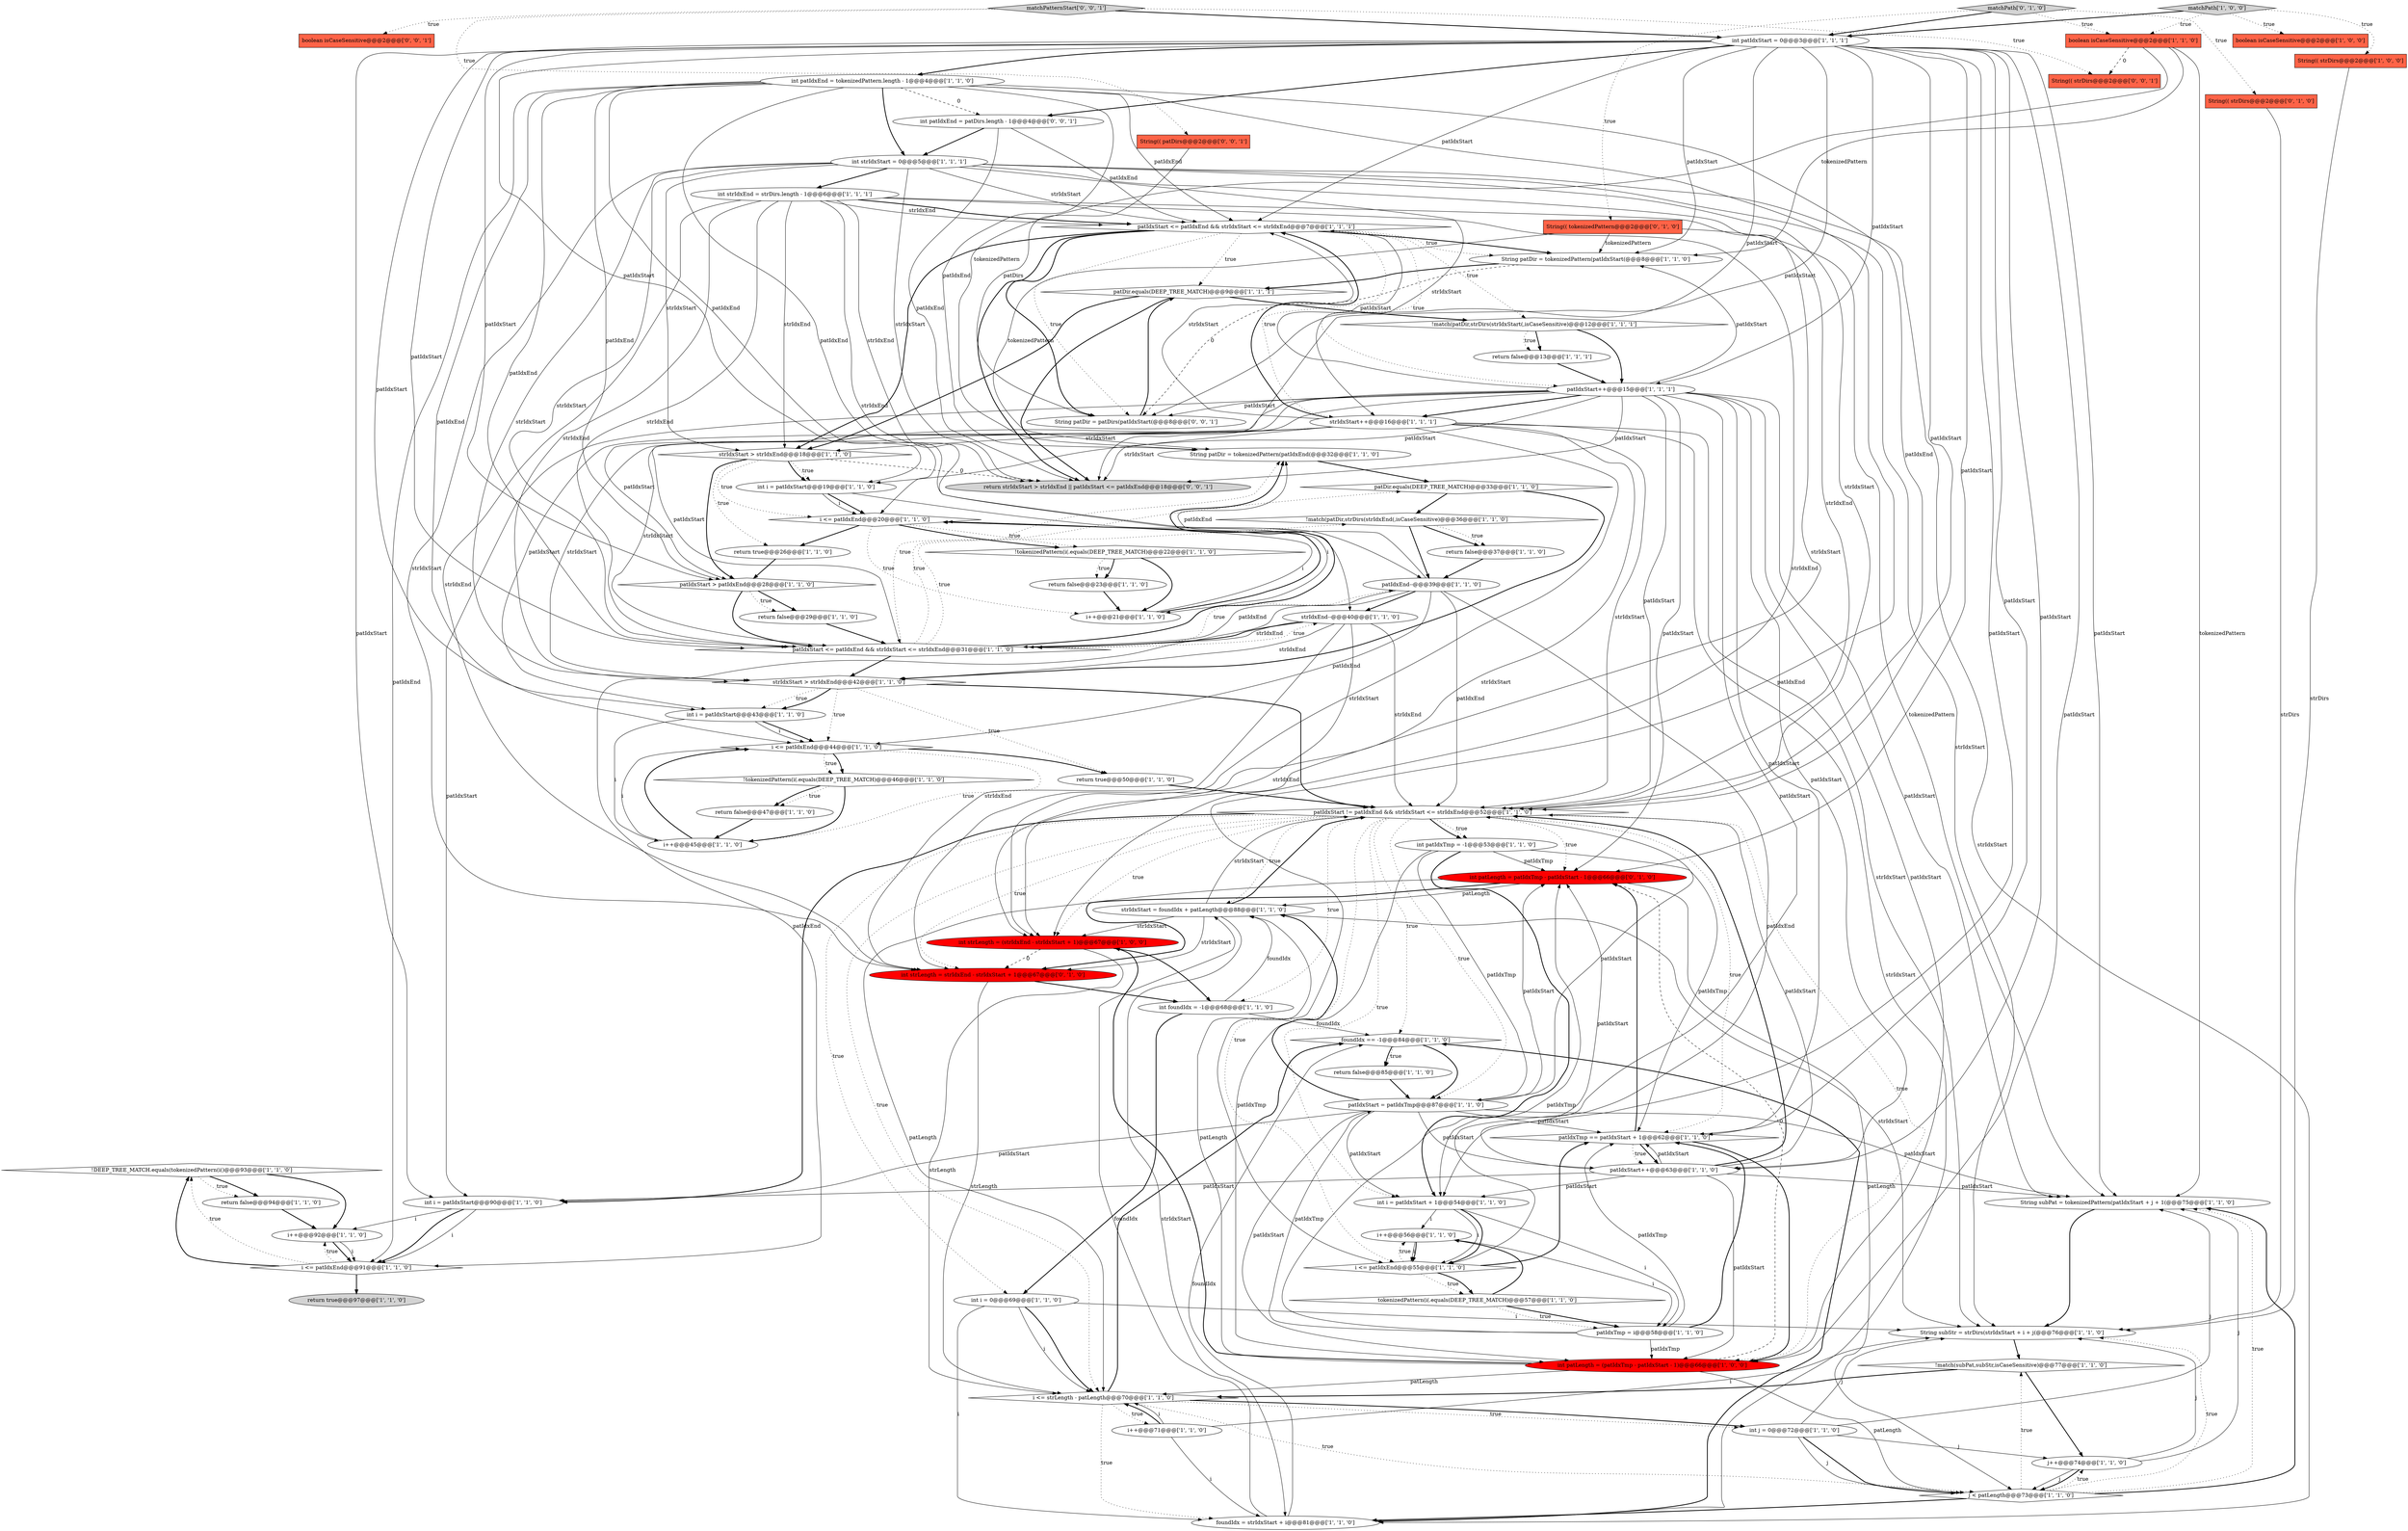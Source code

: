 digraph {
24 [style = filled, label = "!DEEP_TREE_MATCH.equals(tokenizedPattern(i()@@@93@@@['1', '1', '0']", fillcolor = white, shape = diamond image = "AAA0AAABBB1BBB"];
31 [style = filled, label = "String patDir = tokenizedPattern(patIdxStart(@@@8@@@['1', '1', '0']", fillcolor = white, shape = ellipse image = "AAA0AAABBB1BBB"];
18 [style = filled, label = "String patDir = tokenizedPattern(patIdxEnd(@@@32@@@['1', '1', '0']", fillcolor = white, shape = ellipse image = "AAA0AAABBB1BBB"];
7 [style = filled, label = "!match(subPat,subStr,isCaseSensitive)@@@77@@@['1', '1', '0']", fillcolor = white, shape = diamond image = "AAA0AAABBB1BBB"];
36 [style = filled, label = "String(( strDirs@@@2@@@['1', '0', '0']", fillcolor = tomato, shape = box image = "AAA0AAABBB1BBB"];
74 [style = filled, label = "int patLength = patIdxTmp - patIdxStart - 1@@@66@@@['0', '1', '0']", fillcolor = red, shape = ellipse image = "AAA1AAABBB2BBB"];
26 [style = filled, label = "int strIdxEnd = strDirs.length - 1@@@6@@@['1', '1', '1']", fillcolor = white, shape = ellipse image = "AAA0AAABBB1BBB"];
80 [style = filled, label = "int patIdxEnd = patDirs.length - 1@@@4@@@['0', '0', '1']", fillcolor = white, shape = ellipse image = "AAA0AAABBB3BBB"];
49 [style = filled, label = "i <= patIdxEnd@@@20@@@['1', '1', '0']", fillcolor = white, shape = diamond image = "AAA0AAABBB1BBB"];
12 [style = filled, label = "!tokenizedPattern(i(.equals(DEEP_TREE_MATCH)@@@46@@@['1', '1', '0']", fillcolor = white, shape = diamond image = "AAA0AAABBB1BBB"];
50 [style = filled, label = "strIdxEnd--@@@40@@@['1', '1', '0']", fillcolor = white, shape = ellipse image = "AAA0AAABBB1BBB"];
68 [style = filled, label = "i <= patIdxEnd@@@91@@@['1', '1', '0']", fillcolor = white, shape = diamond image = "AAA0AAABBB1BBB"];
81 [style = filled, label = "matchPatternStart['0', '0', '1']", fillcolor = lightgray, shape = diamond image = "AAA0AAABBB3BBB"];
46 [style = filled, label = "patIdxStart = patIdxTmp@@@87@@@['1', '1', '0']", fillcolor = white, shape = ellipse image = "AAA0AAABBB1BBB"];
67 [style = filled, label = "return false@@@47@@@['1', '1', '0']", fillcolor = white, shape = ellipse image = "AAA0AAABBB1BBB"];
38 [style = filled, label = "return false@@@13@@@['1', '1', '1']", fillcolor = white, shape = ellipse image = "AAA0AAABBB1BBB"];
54 [style = filled, label = "int strIdxStart = 0@@@5@@@['1', '1', '1']", fillcolor = white, shape = ellipse image = "AAA0AAABBB1BBB"];
44 [style = filled, label = "!match(patDir,strDirs(strIdxEnd(,isCaseSensitive)@@@36@@@['1', '1', '0']", fillcolor = white, shape = diamond image = "AAA0AAABBB1BBB"];
16 [style = filled, label = "int patIdxTmp = -1@@@53@@@['1', '1', '0']", fillcolor = white, shape = ellipse image = "AAA0AAABBB1BBB"];
59 [style = filled, label = "patDir.equals(DEEP_TREE_MATCH)@@@9@@@['1', '1', '1']", fillcolor = white, shape = diamond image = "AAA0AAABBB1BBB"];
66 [style = filled, label = "return false@@@94@@@['1', '1', '0']", fillcolor = white, shape = ellipse image = "AAA0AAABBB1BBB"];
13 [style = filled, label = "patIdxTmp == patIdxStart + 1@@@62@@@['1', '1', '0']", fillcolor = white, shape = diamond image = "AAA0AAABBB1BBB"];
0 [style = filled, label = "int strLength = (strIdxEnd - strIdxStart + 1)@@@67@@@['1', '0', '0']", fillcolor = red, shape = ellipse image = "AAA1AAABBB1BBB"];
8 [style = filled, label = "foundIdx == -1@@@84@@@['1', '1', '0']", fillcolor = white, shape = diamond image = "AAA0AAABBB1BBB"];
60 [style = filled, label = "patIdxStart++@@@15@@@['1', '1', '1']", fillcolor = white, shape = ellipse image = "AAA0AAABBB1BBB"];
3 [style = filled, label = "matchPath['1', '0', '0']", fillcolor = lightgray, shape = diamond image = "AAA0AAABBB1BBB"];
41 [style = filled, label = "i++@@@92@@@['1', '1', '0']", fillcolor = white, shape = ellipse image = "AAA0AAABBB1BBB"];
43 [style = filled, label = "strIdxStart = foundIdx + patLength@@@88@@@['1', '1', '0']", fillcolor = white, shape = ellipse image = "AAA0AAABBB1BBB"];
15 [style = filled, label = "!match(patDir,strDirs(strIdxStart(,isCaseSensitive)@@@12@@@['1', '1', '1']", fillcolor = white, shape = diamond image = "AAA0AAABBB1BBB"];
25 [style = filled, label = "patIdxStart <= patIdxEnd && strIdxStart <= strIdxEnd@@@7@@@['1', '1', '1']", fillcolor = white, shape = diamond image = "AAA0AAABBB1BBB"];
62 [style = filled, label = "boolean isCaseSensitive@@@2@@@['1', '1', '0']", fillcolor = tomato, shape = box image = "AAA0AAABBB1BBB"];
75 [style = filled, label = "String patDir = patDirs(patIdxStart(@@@8@@@['0', '0', '1']", fillcolor = white, shape = ellipse image = "AAA0AAABBB3BBB"];
4 [style = filled, label = "boolean isCaseSensitive@@@2@@@['1', '0', '0']", fillcolor = tomato, shape = box image = "AAA0AAABBB1BBB"];
29 [style = filled, label = "return true@@@26@@@['1', '1', '0']", fillcolor = white, shape = ellipse image = "AAA0AAABBB1BBB"];
48 [style = filled, label = "int patIdxEnd = tokenizedPattern.length - 1@@@4@@@['1', '1', '0']", fillcolor = white, shape = ellipse image = "AAA0AAABBB1BBB"];
76 [style = filled, label = "boolean isCaseSensitive@@@2@@@['0', '0', '1']", fillcolor = tomato, shape = box image = "AAA0AAABBB3BBB"];
34 [style = filled, label = "return false@@@29@@@['1', '1', '0']", fillcolor = white, shape = ellipse image = "AAA0AAABBB1BBB"];
30 [style = filled, label = "int patLength = (patIdxTmp - patIdxStart - 1)@@@66@@@['1', '0', '0']", fillcolor = red, shape = ellipse image = "AAA1AAABBB1BBB"];
35 [style = filled, label = "i++@@@56@@@['1', '1', '0']", fillcolor = white, shape = ellipse image = "AAA0AAABBB1BBB"];
21 [style = filled, label = "return false@@@85@@@['1', '1', '0']", fillcolor = white, shape = ellipse image = "AAA0AAABBB1BBB"];
55 [style = filled, label = "foundIdx = strIdxStart + i@@@81@@@['1', '1', '0']", fillcolor = white, shape = ellipse image = "AAA0AAABBB1BBB"];
65 [style = filled, label = "int i = patIdxStart@@@90@@@['1', '1', '0']", fillcolor = white, shape = ellipse image = "AAA0AAABBB1BBB"];
53 [style = filled, label = "return true@@@97@@@['1', '1', '0']", fillcolor = lightgray, shape = ellipse image = "AAA0AAABBB1BBB"];
61 [style = filled, label = "j < patLength@@@73@@@['1', '1', '0']", fillcolor = white, shape = diamond image = "AAA0AAABBB1BBB"];
10 [style = filled, label = "i++@@@21@@@['1', '1', '0']", fillcolor = white, shape = ellipse image = "AAA0AAABBB1BBB"];
32 [style = filled, label = "int i = patIdxStart + 1@@@54@@@['1', '1', '0']", fillcolor = white, shape = ellipse image = "AAA0AAABBB1BBB"];
37 [style = filled, label = "j++@@@74@@@['1', '1', '0']", fillcolor = white, shape = ellipse image = "AAA0AAABBB1BBB"];
33 [style = filled, label = "patDir.equals(DEEP_TREE_MATCH)@@@33@@@['1', '1', '0']", fillcolor = white, shape = diamond image = "AAA0AAABBB1BBB"];
45 [style = filled, label = "int j = 0@@@72@@@['1', '1', '0']", fillcolor = white, shape = ellipse image = "AAA0AAABBB1BBB"];
47 [style = filled, label = "!tokenizedPattern(i(.equals(DEEP_TREE_MATCH)@@@22@@@['1', '1', '0']", fillcolor = white, shape = diamond image = "AAA0AAABBB1BBB"];
1 [style = filled, label = "int i = 0@@@69@@@['1', '1', '0']", fillcolor = white, shape = ellipse image = "AAA0AAABBB1BBB"];
64 [style = filled, label = "String subStr = strDirs(strIdxStart + i + j(@@@76@@@['1', '1', '0']", fillcolor = white, shape = ellipse image = "AAA0AAABBB1BBB"];
14 [style = filled, label = "patIdxStart++@@@63@@@['1', '1', '0']", fillcolor = white, shape = ellipse image = "AAA0AAABBB1BBB"];
28 [style = filled, label = "strIdxStart > strIdxEnd@@@18@@@['1', '1', '0']", fillcolor = white, shape = diamond image = "AAA0AAABBB1BBB"];
72 [style = filled, label = "String(( tokenizedPattern@@@2@@@['0', '1', '0']", fillcolor = tomato, shape = box image = "AAA0AAABBB2BBB"];
2 [style = filled, label = "int foundIdx = -1@@@68@@@['1', '1', '0']", fillcolor = white, shape = ellipse image = "AAA0AAABBB1BBB"];
39 [style = filled, label = "int i = patIdxStart@@@43@@@['1', '1', '0']", fillcolor = white, shape = ellipse image = "AAA0AAABBB1BBB"];
6 [style = filled, label = "patIdxStart > patIdxEnd@@@28@@@['1', '1', '0']", fillcolor = white, shape = diamond image = "AAA0AAABBB1BBB"];
5 [style = filled, label = "return true@@@50@@@['1', '1', '0']", fillcolor = white, shape = ellipse image = "AAA0AAABBB1BBB"];
70 [style = filled, label = "String(( strDirs@@@2@@@['0', '1', '0']", fillcolor = tomato, shape = box image = "AAA0AAABBB2BBB"];
40 [style = filled, label = "patIdxStart != patIdxEnd && strIdxStart <= strIdxEnd@@@52@@@['1', '1', '0']", fillcolor = white, shape = diamond image = "AAA0AAABBB1BBB"];
63 [style = filled, label = "patIdxStart <= patIdxEnd && strIdxStart <= strIdxEnd@@@31@@@['1', '1', '0']", fillcolor = white, shape = diamond image = "AAA0AAABBB1BBB"];
22 [style = filled, label = "int i = patIdxStart@@@19@@@['1', '1', '0']", fillcolor = white, shape = ellipse image = "AAA0AAABBB1BBB"];
56 [style = filled, label = "i++@@@45@@@['1', '1', '0']", fillcolor = white, shape = ellipse image = "AAA0AAABBB1BBB"];
71 [style = filled, label = "matchPath['0', '1', '0']", fillcolor = lightgray, shape = diamond image = "AAA0AAABBB2BBB"];
51 [style = filled, label = "patIdxTmp = i@@@58@@@['1', '1', '0']", fillcolor = white, shape = ellipse image = "AAA0AAABBB1BBB"];
73 [style = filled, label = "int strLength = strIdxEnd - strIdxStart + 1@@@67@@@['0', '1', '0']", fillcolor = red, shape = ellipse image = "AAA1AAABBB2BBB"];
11 [style = filled, label = "strIdxStart > strIdxEnd@@@42@@@['1', '1', '0']", fillcolor = white, shape = diamond image = "AAA0AAABBB1BBB"];
79 [style = filled, label = "String(( strDirs@@@2@@@['0', '0', '1']", fillcolor = tomato, shape = box image = "AAA0AAABBB3BBB"];
52 [style = filled, label = "String subPat = tokenizedPattern(patIdxStart + j + 1(@@@75@@@['1', '1', '0']", fillcolor = white, shape = ellipse image = "AAA0AAABBB1BBB"];
27 [style = filled, label = "i <= patIdxEnd@@@55@@@['1', '1', '0']", fillcolor = white, shape = diamond image = "AAA0AAABBB1BBB"];
9 [style = filled, label = "return false@@@37@@@['1', '1', '0']", fillcolor = white, shape = ellipse image = "AAA0AAABBB1BBB"];
19 [style = filled, label = "tokenizedPattern(i(.equals(DEEP_TREE_MATCH)@@@57@@@['1', '1', '0']", fillcolor = white, shape = diamond image = "AAA0AAABBB1BBB"];
57 [style = filled, label = "i <= strLength - patLength@@@70@@@['1', '1', '0']", fillcolor = white, shape = diamond image = "AAA0AAABBB1BBB"];
77 [style = filled, label = "return strIdxStart > strIdxEnd || patIdxStart <= patIdxEnd@@@18@@@['0', '0', '1']", fillcolor = lightgray, shape = ellipse image = "AAA0AAABBB3BBB"];
17 [style = filled, label = "patIdxEnd--@@@39@@@['1', '1', '0']", fillcolor = white, shape = ellipse image = "AAA0AAABBB1BBB"];
23 [style = filled, label = "i <= patIdxEnd@@@44@@@['1', '1', '0']", fillcolor = white, shape = diamond image = "AAA0AAABBB1BBB"];
69 [style = filled, label = "strIdxStart++@@@16@@@['1', '1', '1']", fillcolor = white, shape = ellipse image = "AAA0AAABBB1BBB"];
58 [style = filled, label = "int patIdxStart = 0@@@3@@@['1', '1', '1']", fillcolor = white, shape = ellipse image = "AAA0AAABBB1BBB"];
20 [style = filled, label = "return false@@@23@@@['1', '1', '0']", fillcolor = white, shape = ellipse image = "AAA0AAABBB1BBB"];
42 [style = filled, label = "i++@@@71@@@['1', '1', '0']", fillcolor = white, shape = ellipse image = "AAA0AAABBB1BBB"];
78 [style = filled, label = "String(( patDirs@@@2@@@['0', '0', '1']", fillcolor = tomato, shape = box image = "AAA0AAABBB3BBB"];
27->13 [style = bold, label=""];
60->74 [style = solid, label="patIdxStart"];
28->6 [style = bold, label=""];
74->61 [style = solid, label="patLength"];
52->64 [style = bold, label=""];
57->45 [style = dotted, label="true"];
61->37 [style = dotted, label="true"];
81->76 [style = dotted, label="true"];
68->24 [style = bold, label=""];
0->73 [style = dashed, label="0"];
40->13 [style = dotted, label="true"];
35->51 [style = solid, label="i"];
2->8 [style = solid, label="foundIdx"];
57->8 [style = bold, label=""];
81->78 [style = dotted, label="true"];
39->56 [style = solid, label="i"];
60->52 [style = solid, label="patIdxStart"];
40->32 [style = dotted, label="true"];
48->63 [style = solid, label="patIdxEnd"];
2->43 [style = solid, label="foundIdx"];
37->61 [style = solid, label="j"];
80->77 [style = solid, label="patIdxEnd"];
14->32 [style = solid, label="patIdxStart"];
47->10 [style = bold, label=""];
13->14 [style = dotted, label="true"];
46->30 [style = solid, label="patIdxStart"];
17->40 [style = solid, label="patIdxEnd"];
73->57 [style = solid, label="strLength"];
40->43 [style = dotted, label="true"];
48->49 [style = solid, label="patIdxEnd"];
55->8 [style = solid, label="foundIdx"];
27->19 [style = dotted, label="true"];
80->25 [style = solid, label="patIdxEnd"];
25->31 [style = bold, label=""];
60->75 [style = solid, label="patIdxStart"];
48->54 [style = bold, label=""];
25->59 [style = dotted, label="true"];
43->40 [style = bold, label=""];
40->46 [style = dotted, label="true"];
54->11 [style = solid, label="strIdxStart"];
48->23 [style = solid, label="patIdxEnd"];
72->31 [style = solid, label="tokenizedPattern"];
74->43 [style = solid, label="patLength"];
29->6 [style = bold, label=""];
33->11 [style = bold, label=""];
21->46 [style = bold, label=""];
40->16 [style = bold, label=""];
45->61 [style = bold, label=""];
71->58 [style = bold, label=""];
25->60 [style = dotted, label="true"];
63->17 [style = dotted, label="true"];
26->50 [style = solid, label="strIdxEnd"];
40->73 [style = dotted, label="true"];
39->23 [style = solid, label="i"];
65->68 [style = bold, label=""];
39->23 [style = bold, label=""];
58->52 [style = solid, label="patIdxStart"];
35->27 [style = solid, label="i"];
26->77 [style = solid, label="strIdxEnd"];
59->77 [style = bold, label=""];
48->80 [style = dashed, label="0"];
69->73 [style = solid, label="strIdxStart"];
25->75 [style = bold, label=""];
23->12 [style = bold, label=""];
27->19 [style = bold, label=""];
61->64 [style = dotted, label="true"];
61->7 [style = dotted, label="true"];
46->74 [style = solid, label="patIdxStart"];
33->44 [style = bold, label=""];
69->55 [style = solid, label="strIdxStart"];
50->63 [style = bold, label=""];
13->14 [style = bold, label=""];
27->35 [style = dotted, label="true"];
37->52 [style = solid, label="j"];
54->77 [style = solid, label="strIdxStart"];
54->26 [style = bold, label=""];
46->40 [style = solid, label="patIdxStart"];
44->9 [style = dotted, label="true"];
54->40 [style = solid, label="strIdxStart"];
62->79 [style = dashed, label="0"];
15->38 [style = bold, label=""];
43->64 [style = solid, label="strIdxStart"];
16->46 [style = solid, label="patIdxTmp"];
48->68 [style = solid, label="patIdxEnd"];
25->28 [style = bold, label=""];
61->52 [style = dotted, label="true"];
46->32 [style = solid, label="patIdxStart"];
26->11 [style = solid, label="strIdxEnd"];
75->59 [style = bold, label=""];
63->18 [style = bold, label=""];
71->72 [style = dotted, label="true"];
58->30 [style = solid, label="patIdxStart"];
54->25 [style = solid, label="strIdxStart"];
78->75 [style = solid, label="patDirs"];
58->14 [style = solid, label="patIdxStart"];
32->51 [style = solid, label="i"];
17->23 [style = solid, label="patIdxEnd"];
61->52 [style = bold, label=""];
73->2 [style = bold, label=""];
62->52 [style = solid, label="tokenizedPattern"];
60->13 [style = solid, label="patIdxStart"];
7->57 [style = bold, label=""];
7->37 [style = bold, label=""];
25->69 [style = dotted, label="true"];
62->18 [style = solid, label="tokenizedPattern"];
41->68 [style = solid, label="i"];
9->17 [style = bold, label=""];
16->32 [style = bold, label=""];
11->5 [style = dotted, label="true"];
40->30 [style = dotted, label="true"];
40->8 [style = dotted, label="true"];
30->74 [style = dashed, label="0"];
14->52 [style = solid, label="patIdxStart"];
40->2 [style = dotted, label="true"];
57->45 [style = bold, label=""];
58->32 [style = solid, label="patIdxStart"];
66->41 [style = bold, label=""];
37->61 [style = bold, label=""];
44->17 [style = bold, label=""];
50->0 [style = solid, label="strIdxEnd"];
58->75 [style = solid, label="patIdxStart"];
45->37 [style = solid, label="j"];
22->49 [style = bold, label=""];
67->56 [style = bold, label=""];
11->39 [style = dotted, label="true"];
56->23 [style = solid, label="i"];
25->75 [style = dotted, label="true"];
46->14 [style = solid, label="patIdxStart"];
28->29 [style = dotted, label="true"];
49->10 [style = dotted, label="true"];
61->55 [style = bold, label=""];
25->15 [style = dotted, label="true"];
49->47 [style = dotted, label="true"];
58->74 [style = solid, label="patIdxStart"];
69->40 [style = solid, label="strIdxStart"];
17->18 [style = solid, label="patIdxEnd"];
63->50 [style = dotted, label="true"];
81->58 [style = bold, label=""];
58->80 [style = bold, label=""];
54->0 [style = solid, label="strIdxStart"];
42->55 [style = solid, label="i"];
56->23 [style = bold, label=""];
60->14 [style = solid, label="patIdxStart"];
10->49 [style = solid, label="i"];
55->43 [style = solid, label="foundIdx"];
69->11 [style = solid, label="strIdxStart"];
14->65 [style = solid, label="patIdxStart"];
68->24 [style = dotted, label="true"];
59->28 [style = bold, label=""];
60->65 [style = solid, label="patIdxStart"];
3->58 [style = bold, label=""];
40->65 [style = bold, label=""];
69->64 [style = solid, label="strIdxStart"];
57->42 [style = dotted, label="true"];
10->49 [style = bold, label=""];
58->65 [style = solid, label="patIdxStart"];
26->73 [style = solid, label="strIdxEnd"];
28->77 [style = dashed, label="0"];
62->31 [style = solid, label="tokenizedPattern"];
58->40 [style = solid, label="patIdxStart"];
46->43 [style = bold, label=""];
63->11 [style = bold, label=""];
17->27 [style = solid, label="patIdxEnd"];
50->63 [style = solid, label="strIdxEnd"];
51->30 [style = solid, label="patIdxTmp"];
47->20 [style = dotted, label="true"];
31->59 [style = bold, label=""];
23->5 [style = bold, label=""];
6->34 [style = bold, label=""];
12->67 [style = dotted, label="true"];
8->21 [style = dotted, label="true"];
40->74 [style = dotted, label="true"];
43->40 [style = solid, label="strIdxStart"];
50->73 [style = solid, label="strIdxEnd"];
2->1 [style = bold, label=""];
26->0 [style = solid, label="strIdxEnd"];
24->66 [style = bold, label=""];
25->31 [style = dotted, label="true"];
14->74 [style = solid, label="patIdxStart"];
41->68 [style = bold, label=""];
18->33 [style = bold, label=""];
48->17 [style = solid, label="patIdxEnd"];
58->22 [style = solid, label="patIdxStart"];
65->68 [style = solid, label="i"];
60->22 [style = solid, label="patIdxStart"];
17->68 [style = solid, label="patIdxEnd"];
32->27 [style = solid, label="i"];
32->35 [style = solid, label="i"];
32->27 [style = bold, label=""];
13->74 [style = bold, label=""];
68->41 [style = dotted, label="true"];
22->49 [style = solid, label="i"];
46->65 [style = solid, label="patIdxStart"];
58->60 [style = solid, label="patIdxStart"];
48->25 [style = solid, label="patIdxEnd"];
68->53 [style = bold, label=""];
36->64 [style = solid, label="strDirs"];
50->40 [style = solid, label="strIdxEnd"];
51->74 [style = solid, label="patIdxTmp"];
51->13 [style = bold, label=""];
40->27 [style = dotted, label="true"];
58->39 [style = solid, label="patIdxStart"];
24->41 [style = bold, label=""];
74->57 [style = solid, label="patLength"];
60->39 [style = solid, label="patIdxStart"];
54->64 [style = solid, label="strIdxStart"];
54->55 [style = solid, label="strIdxStart"];
45->61 [style = solid, label="j"];
72->18 [style = solid, label="tokenizedPattern"];
57->61 [style = dotted, label="true"];
14->30 [style = solid, label="patIdxStart"];
17->50 [style = bold, label=""];
58->48 [style = bold, label=""];
60->31 [style = solid, label="patIdxStart"];
46->13 [style = solid, label="patIdxStart"];
1->57 [style = bold, label=""];
1->55 [style = solid, label="i"];
48->40 [style = solid, label="patIdxEnd"];
12->56 [style = bold, label=""];
42->57 [style = bold, label=""];
54->69 [style = solid, label="strIdxStart"];
19->35 [style = bold, label=""];
1->57 [style = solid, label="i"];
22->10 [style = solid, label="i"];
28->22 [style = dotted, label="true"];
24->66 [style = dotted, label="true"];
51->46 [style = solid, label="patIdxTmp"];
42->64 [style = solid, label="i"];
65->41 [style = solid, label="i"];
30->43 [style = solid, label="patLength"];
58->63 [style = solid, label="patIdxStart"];
30->0 [style = bold, label=""];
58->13 [style = solid, label="patIdxStart"];
54->63 [style = solid, label="strIdxStart"];
48->27 [style = solid, label="patIdxEnd"];
6->63 [style = bold, label=""];
58->6 [style = solid, label="patIdxStart"];
30->57 [style = solid, label="patLength"];
45->64 [style = solid, label="j"];
69->77 [style = solid, label="strIdxStart"];
72->52 [style = solid, label="tokenizedPattern"];
60->69 [style = bold, label=""];
0->57 [style = solid, label="strLength"];
44->9 [style = bold, label=""];
5->40 [style = bold, label=""];
19->51 [style = bold, label=""];
54->73 [style = solid, label="strIdxStart"];
28->22 [style = bold, label=""];
69->25 [style = solid, label="strIdxStart"];
3->62 [style = dotted, label="true"];
48->18 [style = solid, label="patIdxEnd"];
49->29 [style = bold, label=""];
48->6 [style = solid, label="patIdxEnd"];
1->64 [style = solid, label="i"];
26->28 [style = solid, label="strIdxEnd"];
15->60 [style = bold, label=""];
35->27 [style = bold, label=""];
16->13 [style = solid, label="patIdxTmp"];
63->33 [style = dotted, label="true"];
26->25 [style = solid, label="strIdxEnd"];
50->11 [style = solid, label="strIdxEnd"];
40->1 [style = dotted, label="true"];
46->52 [style = solid, label="patIdxStart"];
3->36 [style = dotted, label="true"];
59->15 [style = bold, label=""];
54->28 [style = solid, label="strIdxStart"];
43->0 [style = solid, label="strIdxStart"];
43->55 [style = solid, label="strIdxStart"];
26->25 [style = bold, label=""];
0->2 [style = bold, label=""];
11->23 [style = dotted, label="true"];
69->63 [style = solid, label="strIdxStart"];
74->73 [style = bold, label=""];
3->4 [style = dotted, label="true"];
14->40 [style = solid, label="patIdxStart"];
14->13 [style = solid, label="patIdxStart"];
26->40 [style = solid, label="strIdxEnd"];
13->30 [style = bold, label=""];
40->16 [style = dotted, label="true"];
38->60 [style = bold, label=""];
60->77 [style = solid, label="patIdxStart"];
17->63 [style = solid, label="patIdxEnd"];
11->40 [style = bold, label=""];
40->0 [style = dotted, label="true"];
28->49 [style = dotted, label="true"];
40->57 [style = dotted, label="true"];
16->30 [style = solid, label="patIdxTmp"];
63->18 [style = dotted, label="true"];
43->73 [style = solid, label="strIdxStart"];
71->62 [style = dotted, label="true"];
49->47 [style = bold, label=""];
60->30 [style = solid, label="patIdxStart"];
70->64 [style = solid, label="strDirs"];
20->10 [style = bold, label=""];
57->55 [style = dotted, label="true"];
64->7 [style = bold, label=""];
8->46 [style = bold, label=""];
71->70 [style = dotted, label="true"];
19->51 [style = dotted, label="true"];
63->44 [style = dotted, label="true"];
37->64 [style = solid, label="j"];
80->54 [style = bold, label=""];
30->61 [style = solid, label="patLength"];
58->25 [style = solid, label="patIdxStart"];
58->77 [style = solid, label="patIdxStart"];
47->20 [style = bold, label=""];
60->32 [style = solid, label="patIdxStart"];
6->34 [style = dotted, label="true"];
60->63 [style = solid, label="patIdxStart"];
11->39 [style = bold, label=""];
8->21 [style = bold, label=""];
15->38 [style = dotted, label="true"];
45->52 [style = solid, label="j"];
69->25 [style = bold, label=""];
25->77 [style = bold, label=""];
26->63 [style = solid, label="strIdxEnd"];
42->57 [style = solid, label="i"];
69->28 [style = solid, label="strIdxStart"];
16->74 [style = solid, label="patIdxTmp"];
69->0 [style = solid, label="strIdxStart"];
23->56 [style = dotted, label="true"];
51->13 [style = solid, label="patIdxTmp"];
23->12 [style = dotted, label="true"];
60->6 [style = solid, label="patIdxStart"];
60->40 [style = solid, label="patIdxStart"];
55->8 [style = bold, label=""];
14->40 [style = bold, label=""];
58->31 [style = solid, label="patIdxStart"];
81->79 [style = dotted, label="true"];
60->25 [style = solid, label="patIdxStart"];
31->75 [style = dashed, label="0"];
12->67 [style = bold, label=""];
34->63 [style = bold, label=""];
}
